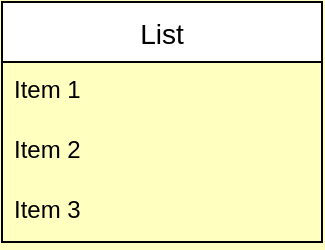 <mxfile version="21.2.1" type="github">
  <diagram name="Страница 1" id="pUMUKk7vh0ifozHOk4wC">
    <mxGraphModel dx="1615" dy="832" grid="1" gridSize="10" guides="1" tooltips="1" connect="1" arrows="1" fold="1" page="1" pageScale="1" pageWidth="1654" pageHeight="1169" background="#FFFFBF" math="0" shadow="0">
      <root>
        <mxCell id="0" />
        <mxCell id="1" parent="0" />
        <mxCell id="xgwlpTr7W8NsBIu0bi8i-1" value="List" style="swimlane;fontStyle=0;childLayout=stackLayout;horizontal=1;startSize=30;horizontalStack=0;resizeParent=1;resizeParentMax=0;resizeLast=0;collapsible=1;marginBottom=0;align=center;fontSize=14;" vertex="1" parent="1">
          <mxGeometry x="290" y="340" width="160" height="120" as="geometry" />
        </mxCell>
        <mxCell id="xgwlpTr7W8NsBIu0bi8i-2" value="Item 1" style="text;strokeColor=none;fillColor=none;spacingLeft=4;spacingRight=4;overflow=hidden;rotatable=0;points=[[0,0.5],[1,0.5]];portConstraint=eastwest;fontSize=12;whiteSpace=wrap;html=1;" vertex="1" parent="xgwlpTr7W8NsBIu0bi8i-1">
          <mxGeometry y="30" width="160" height="30" as="geometry" />
        </mxCell>
        <mxCell id="xgwlpTr7W8NsBIu0bi8i-3" value="Item 2" style="text;strokeColor=none;fillColor=none;spacingLeft=4;spacingRight=4;overflow=hidden;rotatable=0;points=[[0,0.5],[1,0.5]];portConstraint=eastwest;fontSize=12;whiteSpace=wrap;html=1;" vertex="1" parent="xgwlpTr7W8NsBIu0bi8i-1">
          <mxGeometry y="60" width="160" height="30" as="geometry" />
        </mxCell>
        <mxCell id="xgwlpTr7W8NsBIu0bi8i-4" value="Item 3" style="text;strokeColor=none;fillColor=none;spacingLeft=4;spacingRight=4;overflow=hidden;rotatable=0;points=[[0,0.5],[1,0.5]];portConstraint=eastwest;fontSize=12;whiteSpace=wrap;html=1;" vertex="1" parent="xgwlpTr7W8NsBIu0bi8i-1">
          <mxGeometry y="90" width="160" height="30" as="geometry" />
        </mxCell>
      </root>
    </mxGraphModel>
  </diagram>
</mxfile>

